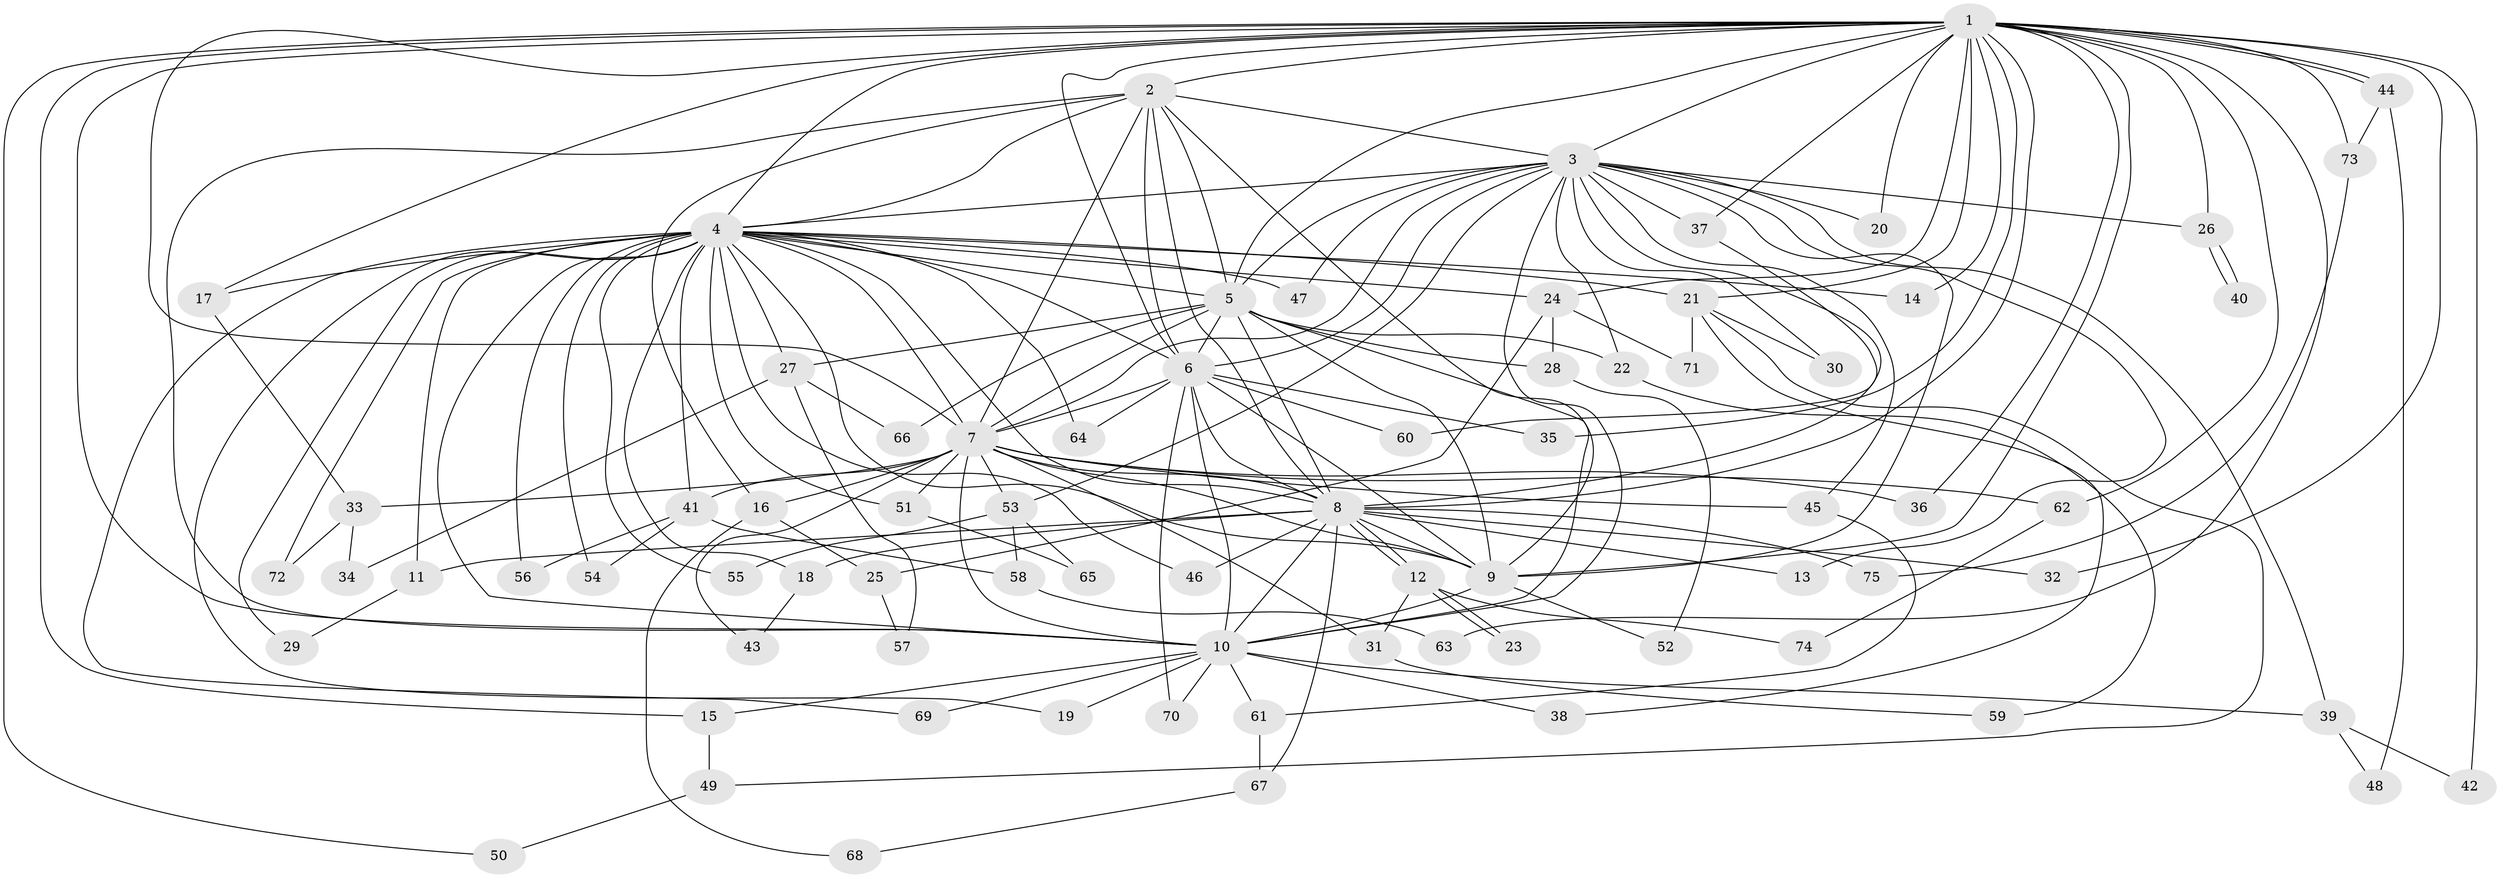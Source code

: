 // Generated by graph-tools (version 1.1) at 2025/13/03/09/25 04:13:49]
// undirected, 75 vertices, 175 edges
graph export_dot {
graph [start="1"]
  node [color=gray90,style=filled];
  1;
  2;
  3;
  4;
  5;
  6;
  7;
  8;
  9;
  10;
  11;
  12;
  13;
  14;
  15;
  16;
  17;
  18;
  19;
  20;
  21;
  22;
  23;
  24;
  25;
  26;
  27;
  28;
  29;
  30;
  31;
  32;
  33;
  34;
  35;
  36;
  37;
  38;
  39;
  40;
  41;
  42;
  43;
  44;
  45;
  46;
  47;
  48;
  49;
  50;
  51;
  52;
  53;
  54;
  55;
  56;
  57;
  58;
  59;
  60;
  61;
  62;
  63;
  64;
  65;
  66;
  67;
  68;
  69;
  70;
  71;
  72;
  73;
  74;
  75;
  1 -- 2;
  1 -- 3;
  1 -- 4;
  1 -- 5;
  1 -- 6;
  1 -- 7;
  1 -- 8;
  1 -- 9;
  1 -- 10;
  1 -- 14;
  1 -- 15;
  1 -- 17;
  1 -- 20;
  1 -- 21;
  1 -- 24;
  1 -- 26;
  1 -- 32;
  1 -- 35;
  1 -- 36;
  1 -- 37;
  1 -- 42;
  1 -- 44;
  1 -- 44;
  1 -- 50;
  1 -- 62;
  1 -- 63;
  1 -- 73;
  2 -- 3;
  2 -- 4;
  2 -- 5;
  2 -- 6;
  2 -- 7;
  2 -- 8;
  2 -- 9;
  2 -- 10;
  2 -- 16;
  3 -- 4;
  3 -- 5;
  3 -- 6;
  3 -- 7;
  3 -- 8;
  3 -- 9;
  3 -- 10;
  3 -- 13;
  3 -- 20;
  3 -- 22;
  3 -- 26;
  3 -- 30;
  3 -- 37;
  3 -- 39;
  3 -- 45;
  3 -- 47;
  3 -- 53;
  4 -- 5;
  4 -- 6;
  4 -- 7;
  4 -- 8;
  4 -- 9;
  4 -- 10;
  4 -- 11;
  4 -- 14;
  4 -- 17;
  4 -- 18;
  4 -- 19;
  4 -- 21;
  4 -- 24;
  4 -- 27;
  4 -- 29;
  4 -- 41;
  4 -- 46;
  4 -- 47;
  4 -- 51;
  4 -- 54;
  4 -- 55;
  4 -- 56;
  4 -- 64;
  4 -- 69;
  4 -- 72;
  5 -- 6;
  5 -- 7;
  5 -- 8;
  5 -- 9;
  5 -- 10;
  5 -- 22;
  5 -- 27;
  5 -- 28;
  5 -- 66;
  6 -- 7;
  6 -- 8;
  6 -- 9;
  6 -- 10;
  6 -- 35;
  6 -- 60;
  6 -- 64;
  6 -- 70;
  7 -- 8;
  7 -- 9;
  7 -- 10;
  7 -- 16;
  7 -- 31;
  7 -- 33;
  7 -- 36;
  7 -- 41;
  7 -- 43;
  7 -- 45;
  7 -- 51;
  7 -- 53;
  7 -- 62;
  8 -- 9;
  8 -- 10;
  8 -- 11;
  8 -- 12;
  8 -- 12;
  8 -- 13;
  8 -- 18;
  8 -- 32;
  8 -- 46;
  8 -- 67;
  8 -- 75;
  9 -- 10;
  9 -- 52;
  10 -- 15;
  10 -- 19;
  10 -- 38;
  10 -- 39;
  10 -- 61;
  10 -- 69;
  10 -- 70;
  11 -- 29;
  12 -- 23;
  12 -- 23;
  12 -- 31;
  12 -- 74;
  15 -- 49;
  16 -- 25;
  16 -- 68;
  17 -- 33;
  18 -- 43;
  21 -- 30;
  21 -- 38;
  21 -- 49;
  21 -- 71;
  22 -- 59;
  24 -- 25;
  24 -- 28;
  24 -- 71;
  25 -- 57;
  26 -- 40;
  26 -- 40;
  27 -- 34;
  27 -- 57;
  27 -- 66;
  28 -- 52;
  31 -- 59;
  33 -- 34;
  33 -- 72;
  37 -- 60;
  39 -- 42;
  39 -- 48;
  41 -- 54;
  41 -- 56;
  41 -- 58;
  44 -- 48;
  44 -- 73;
  45 -- 61;
  49 -- 50;
  51 -- 65;
  53 -- 55;
  53 -- 58;
  53 -- 65;
  58 -- 63;
  61 -- 67;
  62 -- 74;
  67 -- 68;
  73 -- 75;
}

